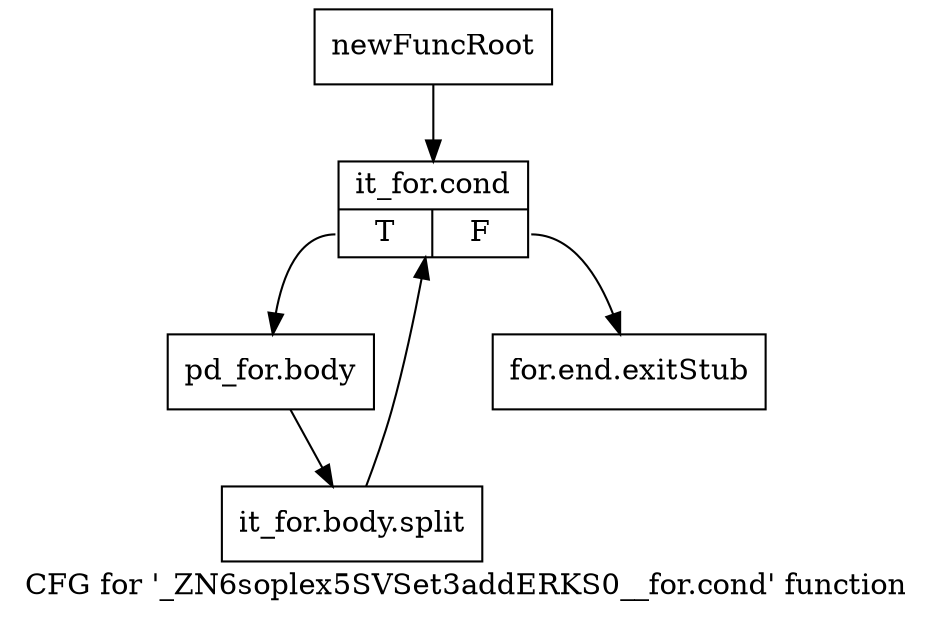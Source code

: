 digraph "CFG for '_ZN6soplex5SVSet3addERKS0__for.cond' function" {
	label="CFG for '_ZN6soplex5SVSet3addERKS0__for.cond' function";

	Node0x2fa3420 [shape=record,label="{newFuncRoot}"];
	Node0x2fa3420 -> Node0x2fa34c0;
	Node0x2fa3470 [shape=record,label="{for.end.exitStub}"];
	Node0x2fa34c0 [shape=record,label="{it_for.cond|{<s0>T|<s1>F}}"];
	Node0x2fa34c0:s0 -> Node0x2fa3510;
	Node0x2fa34c0:s1 -> Node0x2fa3470;
	Node0x2fa3510 [shape=record,label="{pd_for.body}"];
	Node0x2fa3510 -> Node0x3546670;
	Node0x3546670 [shape=record,label="{it_for.body.split}"];
	Node0x3546670 -> Node0x2fa34c0;
}
